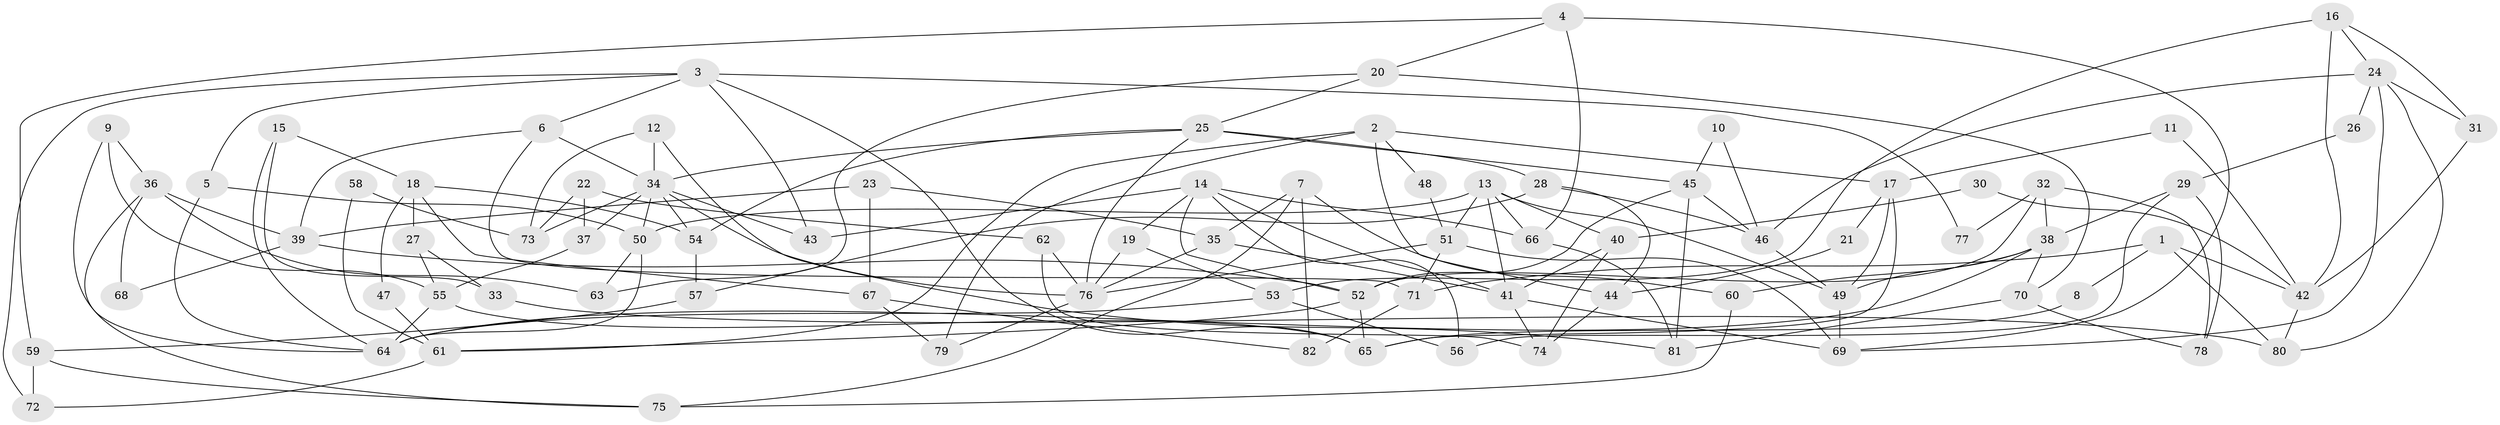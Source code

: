 // Generated by graph-tools (version 1.1) at 2025/02/03/09/25 03:02:16]
// undirected, 82 vertices, 164 edges
graph export_dot {
graph [start="1"]
  node [color=gray90,style=filled];
  1;
  2;
  3;
  4;
  5;
  6;
  7;
  8;
  9;
  10;
  11;
  12;
  13;
  14;
  15;
  16;
  17;
  18;
  19;
  20;
  21;
  22;
  23;
  24;
  25;
  26;
  27;
  28;
  29;
  30;
  31;
  32;
  33;
  34;
  35;
  36;
  37;
  38;
  39;
  40;
  41;
  42;
  43;
  44;
  45;
  46;
  47;
  48;
  49;
  50;
  51;
  52;
  53;
  54;
  55;
  56;
  57;
  58;
  59;
  60;
  61;
  62;
  63;
  64;
  65;
  66;
  67;
  68;
  69;
  70;
  71;
  72;
  73;
  74;
  75;
  76;
  77;
  78;
  79;
  80;
  81;
  82;
  1 -- 80;
  1 -- 42;
  1 -- 8;
  1 -- 71;
  2 -- 79;
  2 -- 61;
  2 -- 17;
  2 -- 44;
  2 -- 48;
  3 -- 43;
  3 -- 5;
  3 -- 6;
  3 -- 65;
  3 -- 72;
  3 -- 77;
  4 -- 69;
  4 -- 66;
  4 -- 20;
  4 -- 59;
  5 -- 64;
  5 -- 50;
  6 -- 71;
  6 -- 34;
  6 -- 39;
  7 -- 35;
  7 -- 75;
  7 -- 60;
  7 -- 82;
  8 -- 65;
  9 -- 36;
  9 -- 64;
  9 -- 55;
  10 -- 46;
  10 -- 45;
  11 -- 17;
  11 -- 42;
  12 -- 81;
  12 -- 34;
  12 -- 73;
  13 -- 41;
  13 -- 50;
  13 -- 40;
  13 -- 49;
  13 -- 51;
  13 -- 66;
  14 -- 52;
  14 -- 66;
  14 -- 19;
  14 -- 41;
  14 -- 43;
  14 -- 56;
  15 -- 18;
  15 -- 64;
  15 -- 33;
  16 -- 42;
  16 -- 24;
  16 -- 31;
  16 -- 53;
  17 -- 49;
  17 -- 21;
  17 -- 65;
  18 -- 54;
  18 -- 67;
  18 -- 27;
  18 -- 47;
  19 -- 76;
  19 -- 53;
  20 -- 63;
  20 -- 25;
  20 -- 70;
  21 -- 44;
  22 -- 73;
  22 -- 37;
  22 -- 62;
  23 -- 39;
  23 -- 35;
  23 -- 67;
  24 -- 46;
  24 -- 69;
  24 -- 26;
  24 -- 31;
  24 -- 80;
  25 -- 34;
  25 -- 28;
  25 -- 45;
  25 -- 54;
  25 -- 76;
  26 -- 29;
  27 -- 55;
  27 -- 33;
  28 -- 44;
  28 -- 46;
  28 -- 57;
  29 -- 56;
  29 -- 38;
  29 -- 78;
  30 -- 42;
  30 -- 40;
  31 -- 42;
  32 -- 38;
  32 -- 78;
  32 -- 52;
  32 -- 77;
  33 -- 80;
  34 -- 76;
  34 -- 37;
  34 -- 43;
  34 -- 50;
  34 -- 54;
  34 -- 73;
  35 -- 41;
  35 -- 76;
  36 -- 75;
  36 -- 39;
  36 -- 63;
  36 -- 68;
  37 -- 55;
  38 -- 64;
  38 -- 49;
  38 -- 60;
  38 -- 70;
  39 -- 52;
  39 -- 68;
  40 -- 41;
  40 -- 74;
  41 -- 74;
  41 -- 69;
  42 -- 80;
  44 -- 74;
  45 -- 52;
  45 -- 46;
  45 -- 81;
  46 -- 49;
  47 -- 61;
  48 -- 51;
  49 -- 69;
  50 -- 64;
  50 -- 63;
  51 -- 69;
  51 -- 71;
  51 -- 76;
  52 -- 65;
  52 -- 61;
  53 -- 56;
  53 -- 64;
  54 -- 57;
  55 -- 65;
  55 -- 64;
  57 -- 59;
  58 -- 73;
  58 -- 61;
  59 -- 72;
  59 -- 75;
  60 -- 75;
  61 -- 72;
  62 -- 76;
  62 -- 74;
  66 -- 81;
  67 -- 82;
  67 -- 79;
  70 -- 78;
  70 -- 81;
  71 -- 82;
  76 -- 79;
}

